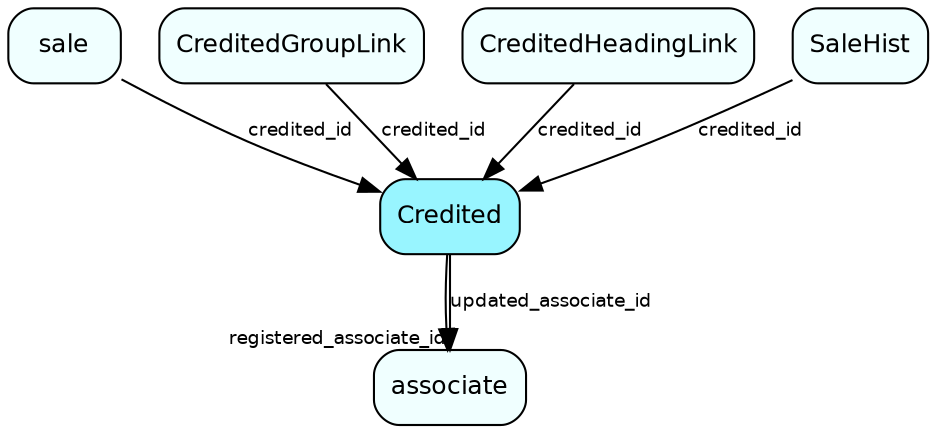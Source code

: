 digraph Credited  {
node [shape = box style="rounded, filled" fontname = "Helvetica" fontsize = "12" ]
edge [fontname = "Helvetica" fontsize = "9"]

Credited[fillcolor = "cadetblue1"]
associate[fillcolor = "azure1"]
sale[fillcolor = "azure1"]
CreditedGroupLink[fillcolor = "azure1"]
CreditedHeadingLink[fillcolor = "azure1"]
SaleHist[fillcolor = "azure1"]
Credited -> associate [headlabel = "registered_associate_id"]
Credited -> associate [label = "updated_associate_id"]
sale -> Credited [label = "credited_id"]
CreditedGroupLink -> Credited [label = "credited_id"]
CreditedHeadingLink -> Credited [label = "credited_id"]
SaleHist -> Credited [label = "credited_id"]
}
